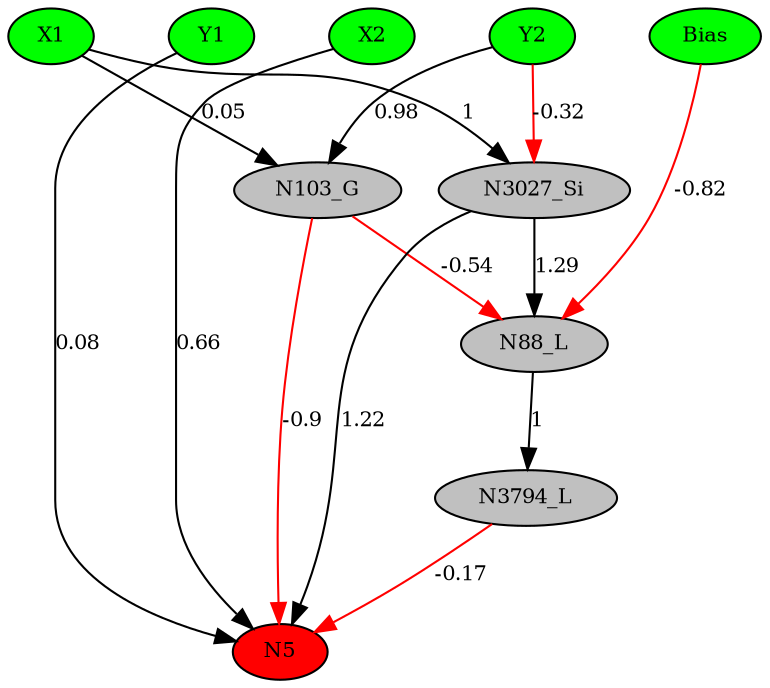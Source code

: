 digraph g { 
N0 [shape=ellipse, label=Bias,fontsize=10,height=0.1,width=0.1,style=filled,fillcolor=green]
N1[shape=ellipse label=X1,fontsize=10,height=0.1,width=0.1,style=filled,fillcolor=green]
N2[shape=ellipse label=Y1,fontsize=10,height=0.1,width=0.1,style=filled,fillcolor=green]
N3[shape=ellipse label=X2,fontsize=10,height=0.1,width=0.1,style=filled,fillcolor=green]
N4[shape=ellipse label=Y2,fontsize=10,height=0.1,width=0.1,style=filled,fillcolor=green]
N5[shape=ellipse,fontsize = 10, height = 0.1, width = 0.1, style = filled, fillcolor = red]
N88[shape=ellipse, label=N88_L,fontsize=10,height=0.1,width=0.1,style=filled,fillcolor=gray]
N103[shape=ellipse, label=N103_G,fontsize=10,height=0.1,width=0.1,style=filled,fillcolor=gray]
N3027[shape=ellipse, label=N3027_Si,fontsize=10,height=0.1,width=0.1,style=filled,fillcolor=gray]
N3794[shape=ellipse, label=N3794_L,fontsize=10,height=0.1,width=0.1,style=filled,fillcolor=gray]
N2 -> N5 [color=black] [ label=0.08,fontsize=10]
N3 -> N5 [color=black] [ label=0.66,fontsize=10]
N0 -> N88 [color=red] [arrowType=inv][ label=-0.82,fontsize=10]
N4 -> N103 [color=black] [ label=0.98,fontsize=10]
N103 -> N5 [color=red] [arrowType=inv][ label=-0.9,fontsize=10]
N1 -> N103 [color=black] [ label=0.05,fontsize=10]
N1 -> N3027 [color=black] [ label=1,fontsize=10]
N3027 -> N5 [color=black] [ label=1.22,fontsize=10]
N103 -> N88 [color=red] [arrowType=inv][ label=-0.54,fontsize=10]
N3027 -> N88 [color=black] [ label=1.29,fontsize=10]
N88 -> N3794 [color=black] [ label=1,fontsize=10]
N3794 -> N5 [color=red] [arrowType=inv][ label=-0.17,fontsize=10]
N4 -> N3027 [color=red] [arrowType=inv][ label=-0.32,fontsize=10]
 { rank=same; 
N5
 } 
 { rank=same; 
N1 ->N2 ->N3 ->N4 ->N0 [style=invis]
 } 
}
